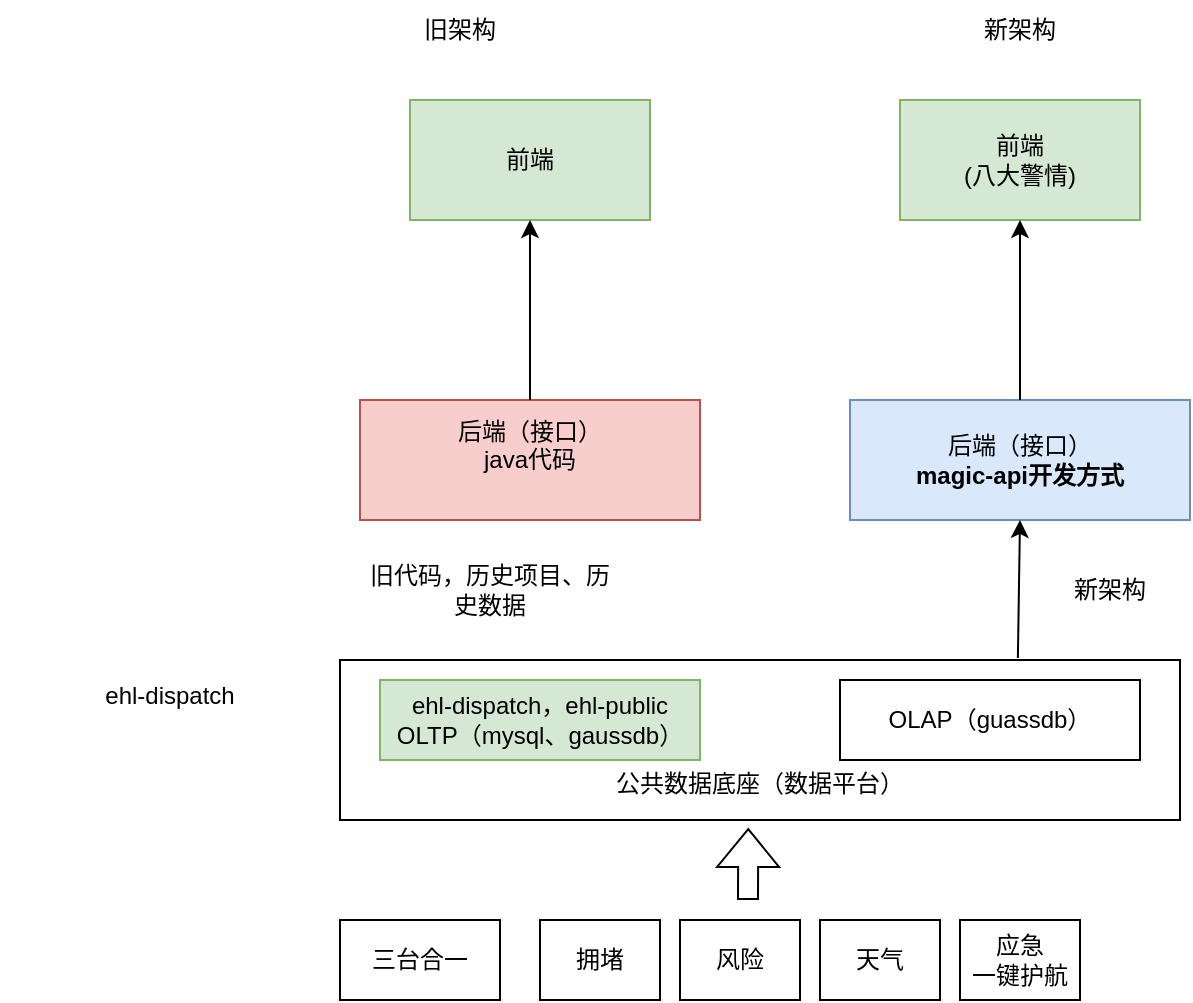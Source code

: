 <mxfile version="24.9.1">
  <diagram name="第 1 页" id="hg-TzmgChGsANT2Xk0RB">
    <mxGraphModel dx="1434" dy="738" grid="1" gridSize="10" guides="1" tooltips="1" connect="1" arrows="1" fold="1" page="1" pageScale="1" pageWidth="827" pageHeight="1169" math="0" shadow="0">
      <root>
        <mxCell id="0" />
        <mxCell id="1" parent="0" />
        <mxCell id="-epErrq3ok9BsMhutDL9-1" value="后端（接口）&lt;div&gt;java代码&lt;br&gt;&lt;div&gt;&lt;br&gt;&lt;/div&gt;&lt;/div&gt;" style="rounded=0;whiteSpace=wrap;html=1;fillColor=#f8cecc;strokeColor=#b85450;" vertex="1" parent="1">
          <mxGeometry x="260" y="270" width="170" height="60" as="geometry" />
        </mxCell>
        <mxCell id="-epErrq3ok9BsMhutDL9-2" value="前端" style="rounded=0;whiteSpace=wrap;html=1;fillColor=#d5e8d4;strokeColor=#82b366;" vertex="1" parent="1">
          <mxGeometry x="285" y="120" width="120" height="60" as="geometry" />
        </mxCell>
        <mxCell id="-epErrq3ok9BsMhutDL9-3" value="" style="endArrow=classic;html=1;rounded=0;exitX=0.5;exitY=0;exitDx=0;exitDy=0;entryX=0.5;entryY=1;entryDx=0;entryDy=0;" edge="1" parent="1" source="-epErrq3ok9BsMhutDL9-1" target="-epErrq3ok9BsMhutDL9-2">
          <mxGeometry width="50" height="50" relative="1" as="geometry">
            <mxPoint x="280" y="230" as="sourcePoint" />
            <mxPoint x="330" y="180" as="targetPoint" />
          </mxGeometry>
        </mxCell>
        <mxCell id="-epErrq3ok9BsMhutDL9-4" value="旧架构" style="text;html=1;align=center;verticalAlign=middle;whiteSpace=wrap;rounded=0;" vertex="1" parent="1">
          <mxGeometry x="280" y="70" width="60" height="30" as="geometry" />
        </mxCell>
        <mxCell id="-epErrq3ok9BsMhutDL9-5" value="后端（接口）&lt;div&gt;&lt;b&gt;magic-api开发方式&lt;/b&gt;&lt;/div&gt;" style="rounded=0;whiteSpace=wrap;html=1;fillColor=#dae8fc;strokeColor=#6c8ebf;" vertex="1" parent="1">
          <mxGeometry x="505" y="270" width="170" height="60" as="geometry" />
        </mxCell>
        <mxCell id="-epErrq3ok9BsMhutDL9-6" value="前端&lt;div&gt;(八大警情)&lt;/div&gt;" style="rounded=0;whiteSpace=wrap;html=1;fillColor=#d5e8d4;strokeColor=#82b366;" vertex="1" parent="1">
          <mxGeometry x="530" y="120" width="120" height="60" as="geometry" />
        </mxCell>
        <mxCell id="-epErrq3ok9BsMhutDL9-7" value="" style="endArrow=classic;html=1;rounded=0;exitX=0.5;exitY=0;exitDx=0;exitDy=0;entryX=0.5;entryY=1;entryDx=0;entryDy=0;" edge="1" source="-epErrq3ok9BsMhutDL9-5" target="-epErrq3ok9BsMhutDL9-6" parent="1">
          <mxGeometry width="50" height="50" relative="1" as="geometry">
            <mxPoint x="550" y="220" as="sourcePoint" />
            <mxPoint x="600" y="170" as="targetPoint" />
          </mxGeometry>
        </mxCell>
        <mxCell id="-epErrq3ok9BsMhutDL9-8" value="旧代码，历史项目、历史数据" style="text;html=1;align=center;verticalAlign=middle;whiteSpace=wrap;rounded=0;" vertex="1" parent="1">
          <mxGeometry x="260" y="350" width="130" height="30" as="geometry" />
        </mxCell>
        <mxCell id="-epErrq3ok9BsMhutDL9-9" value="新架构" style="text;html=1;align=center;verticalAlign=middle;whiteSpace=wrap;rounded=0;" vertex="1" parent="1">
          <mxGeometry x="560" y="70" width="60" height="30" as="geometry" />
        </mxCell>
        <mxCell id="-epErrq3ok9BsMhutDL9-10" value="新架构" style="text;html=1;align=center;verticalAlign=middle;whiteSpace=wrap;rounded=0;" vertex="1" parent="1">
          <mxGeometry x="595" y="350" width="80" height="30" as="geometry" />
        </mxCell>
        <mxCell id="-epErrq3ok9BsMhutDL9-11" value="&lt;div&gt;&lt;br&gt;&lt;/div&gt;&lt;div&gt;&lt;br&gt;&lt;/div&gt;&lt;div&gt;&lt;br&gt;&lt;/div&gt;公共数据底座（数据平台）" style="rounded=0;whiteSpace=wrap;html=1;" vertex="1" parent="1">
          <mxGeometry x="250" y="400" width="420" height="80" as="geometry" />
        </mxCell>
        <mxCell id="-epErrq3ok9BsMhutDL9-12" value="三台合一" style="rounded=0;whiteSpace=wrap;html=1;" vertex="1" parent="1">
          <mxGeometry x="250" y="530" width="80" height="40" as="geometry" />
        </mxCell>
        <mxCell id="-epErrq3ok9BsMhutDL9-13" value="拥堵" style="rounded=0;whiteSpace=wrap;html=1;" vertex="1" parent="1">
          <mxGeometry x="350" y="530" width="60" height="40" as="geometry" />
        </mxCell>
        <mxCell id="-epErrq3ok9BsMhutDL9-14" value="风险" style="rounded=0;whiteSpace=wrap;html=1;" vertex="1" parent="1">
          <mxGeometry x="420" y="530" width="60" height="40" as="geometry" />
        </mxCell>
        <mxCell id="-epErrq3ok9BsMhutDL9-15" value="天气" style="rounded=0;whiteSpace=wrap;html=1;" vertex="1" parent="1">
          <mxGeometry x="490" y="530" width="60" height="40" as="geometry" />
        </mxCell>
        <mxCell id="-epErrq3ok9BsMhutDL9-16" value="应急&lt;div&gt;一键护航&lt;/div&gt;" style="rounded=0;whiteSpace=wrap;html=1;" vertex="1" parent="1">
          <mxGeometry x="560" y="530" width="60" height="40" as="geometry" />
        </mxCell>
        <mxCell id="-epErrq3ok9BsMhutDL9-17" value="" style="endArrow=classic;html=1;rounded=0;exitX=0.807;exitY=-0.012;exitDx=0;exitDy=0;exitPerimeter=0;entryX=0.5;entryY=1;entryDx=0;entryDy=0;" edge="1" parent="1" source="-epErrq3ok9BsMhutDL9-11" target="-epErrq3ok9BsMhutDL9-5">
          <mxGeometry width="50" height="50" relative="1" as="geometry">
            <mxPoint x="500" y="380" as="sourcePoint" />
            <mxPoint x="550" y="330" as="targetPoint" />
          </mxGeometry>
        </mxCell>
        <mxCell id="-epErrq3ok9BsMhutDL9-18" value="" style="shape=flexArrow;endArrow=classic;html=1;rounded=0;entryX=0.486;entryY=1.05;entryDx=0;entryDy=0;entryPerimeter=0;" edge="1" parent="1" target="-epErrq3ok9BsMhutDL9-11">
          <mxGeometry width="50" height="50" relative="1" as="geometry">
            <mxPoint x="454" y="520" as="sourcePoint" />
            <mxPoint x="480" y="490" as="targetPoint" />
          </mxGeometry>
        </mxCell>
        <mxCell id="-epErrq3ok9BsMhutDL9-19" value="&lt;div&gt;ehl-dispatch，ehl-public&lt;/div&gt;OLTP（mysql、gaussdb）" style="rounded=0;whiteSpace=wrap;html=1;fillColor=#d5e8d4;strokeColor=#82b366;" vertex="1" parent="1">
          <mxGeometry x="270" y="410" width="160" height="40" as="geometry" />
        </mxCell>
        <mxCell id="-epErrq3ok9BsMhutDL9-20" value="OLAP（guassdb）" style="rounded=0;whiteSpace=wrap;html=1;" vertex="1" parent="1">
          <mxGeometry x="500" y="410" width="150" height="40" as="geometry" />
        </mxCell>
        <mxCell id="-epErrq3ok9BsMhutDL9-21" value="ehl-dispatch&lt;div&gt;&lt;br&gt;&lt;/div&gt;" style="text;html=1;align=center;verticalAlign=middle;whiteSpace=wrap;rounded=0;" vertex="1" parent="1">
          <mxGeometry x="80" y="410" width="170" height="30" as="geometry" />
        </mxCell>
      </root>
    </mxGraphModel>
  </diagram>
</mxfile>
